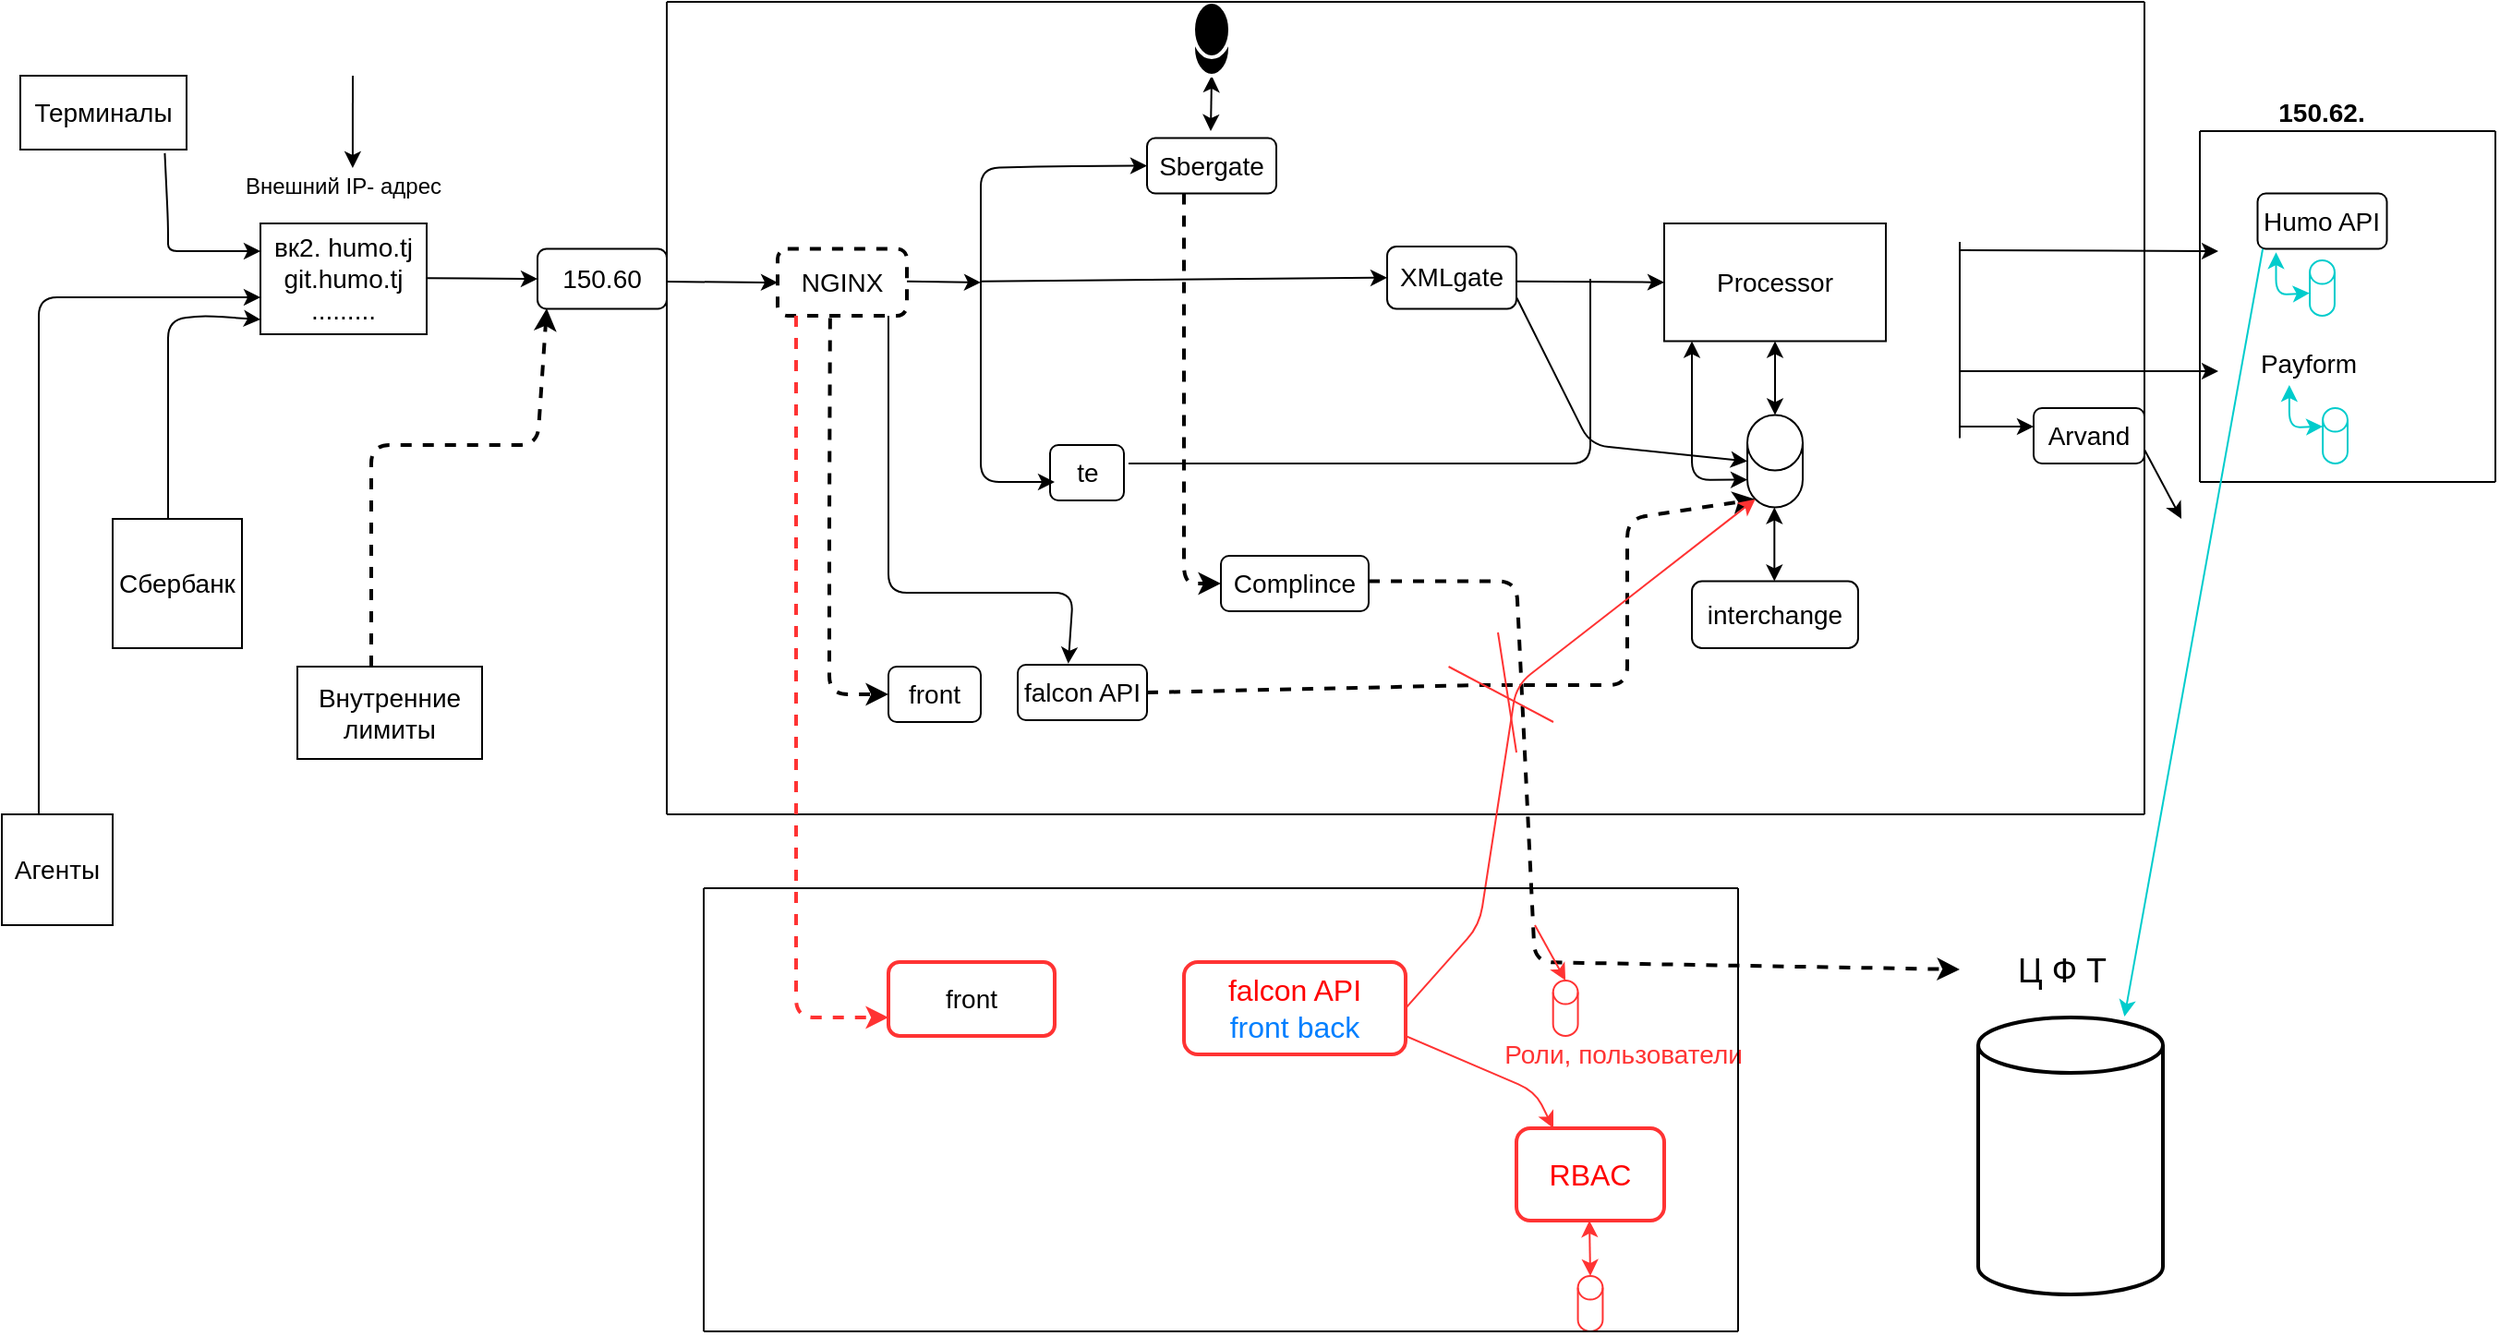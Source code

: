 <mxfile version="13.8.0" type="github"><diagram id="1Uhs0CO4FLEMKlyJFoyR" name="Page-1"><mxGraphModel dx="1550" dy="868" grid="1" gridSize="10" guides="1" tooltips="1" connect="1" arrows="1" fold="1" page="1" pageScale="1" pageWidth="1169" pageHeight="827" math="0" shadow="0"><root><mxCell id="0"/><mxCell id="1" parent="0"/><mxCell id="yOi__Mjs5Q6stTRndf_T-1" value="&lt;font style=&quot;font-size: 14px&quot;&gt;Терминалы&lt;/font&gt;" style="rounded=0;whiteSpace=wrap;html=1;" parent="1" vertex="1"><mxGeometry x="30" y="80" width="90" height="40" as="geometry"/></mxCell><mxCell id="yOi__Mjs5Q6stTRndf_T-3" value="&lt;font style=&quot;font-size: 14px&quot;&gt;вк2. humo.tj&lt;br&gt;git.humo.tj&lt;br&gt;.........&lt;/font&gt;" style="rounded=0;whiteSpace=wrap;html=1;" parent="1" vertex="1"><mxGeometry x="160" y="160" width="90" height="60" as="geometry"/></mxCell><mxCell id="yOi__Mjs5Q6stTRndf_T-4" value="Внешний IP- адрес" style="text;html=1;strokeColor=none;fillColor=none;align=center;verticalAlign=middle;whiteSpace=wrap;rounded=0;" parent="1" vertex="1"><mxGeometry x="150" y="130" width="110" height="20" as="geometry"/></mxCell><mxCell id="yOi__Mjs5Q6stTRndf_T-7" value="" style="endArrow=classic;html=1;entryX=0.545;entryY=0;entryDx=0;entryDy=0;entryPerimeter=0;" parent="1" target="yOi__Mjs5Q6stTRndf_T-4" edge="1"><mxGeometry width="50" height="50" relative="1" as="geometry"><mxPoint x="210" y="80" as="sourcePoint"/><mxPoint x="240" y="60" as="targetPoint"/></mxGeometry></mxCell><mxCell id="yOi__Mjs5Q6stTRndf_T-8" value="&lt;font style=&quot;font-size: 14px&quot;&gt;Сбербанк&lt;/font&gt;" style="whiteSpace=wrap;html=1;aspect=fixed;" parent="1" vertex="1"><mxGeometry x="80" y="320" width="70" height="70" as="geometry"/></mxCell><mxCell id="yOi__Mjs5Q6stTRndf_T-9" value="&lt;font style=&quot;font-size: 14px&quot;&gt;Агенты&lt;/font&gt;" style="whiteSpace=wrap;html=1;aspect=fixed;" parent="1" vertex="1"><mxGeometry x="20" y="480" width="60" height="60" as="geometry"/></mxCell><mxCell id="yOi__Mjs5Q6stTRndf_T-10" value="&lt;font style=&quot;font-size: 14px&quot;&gt;Внутренние лимиты&lt;/font&gt;" style="rounded=0;whiteSpace=wrap;html=1;" parent="1" vertex="1"><mxGeometry x="180" y="400" width="100" height="50" as="geometry"/></mxCell><mxCell id="yOi__Mjs5Q6stTRndf_T-12" value="&lt;font style=&quot;font-size: 14px&quot;&gt;150.60&lt;/font&gt;" style="rounded=1;whiteSpace=wrap;html=1;" parent="1" vertex="1"><mxGeometry x="310" y="173.75" width="70" height="32.5" as="geometry"/></mxCell><mxCell id="yOi__Mjs5Q6stTRndf_T-13" value="" style="endArrow=classic;html=1;entryX=0;entryY=0.25;entryDx=0;entryDy=0;exitX=0.869;exitY=1.049;exitDx=0;exitDy=0;exitPerimeter=0;" parent="1" source="yOi__Mjs5Q6stTRndf_T-1" target="yOi__Mjs5Q6stTRndf_T-3" edge="1"><mxGeometry width="50" height="50" relative="1" as="geometry"><mxPoint x="90" y="120" as="sourcePoint"/><mxPoint x="140" y="70" as="targetPoint"/><Array as="points"><mxPoint x="110" y="160"/><mxPoint x="110" y="175"/><mxPoint x="120" y="175"/></Array></mxGeometry></mxCell><mxCell id="yOi__Mjs5Q6stTRndf_T-14" value="" style="endArrow=classic;html=1;" parent="1" edge="1"><mxGeometry width="50" height="50" relative="1" as="geometry"><mxPoint x="110" y="320" as="sourcePoint"/><mxPoint x="160" y="212" as="targetPoint"/><Array as="points"><mxPoint x="110" y="260"/><mxPoint x="110" y="212"/><mxPoint x="130" y="210"/></Array></mxGeometry></mxCell><mxCell id="yOi__Mjs5Q6stTRndf_T-15" value="" style="endArrow=classic;html=1;exitX=0.333;exitY=0;exitDx=0;exitDy=0;exitPerimeter=0;" parent="1" source="yOi__Mjs5Q6stTRndf_T-9" edge="1"><mxGeometry width="50" height="50" relative="1" as="geometry"><mxPoint x="30" y="480" as="sourcePoint"/><mxPoint x="160" y="200" as="targetPoint"/><Array as="points"><mxPoint x="40" y="320"/><mxPoint x="40" y="200"/></Array></mxGeometry></mxCell><mxCell id="yOi__Mjs5Q6stTRndf_T-16" value="" style="endArrow=classic;html=1;dashed=1;strokeWidth=2;" parent="1" edge="1"><mxGeometry width="50" height="50" relative="1" as="geometry"><mxPoint x="220" y="400" as="sourcePoint"/><mxPoint x="315" y="206" as="targetPoint"/><Array as="points"><mxPoint x="220" y="280"/><mxPoint x="280" y="280"/><mxPoint x="310" y="280"/></Array></mxGeometry></mxCell><mxCell id="yOi__Mjs5Q6stTRndf_T-17" value="" style="endArrow=classic;html=1;entryX=0;entryY=0.5;entryDx=0;entryDy=0;" parent="1" target="yOi__Mjs5Q6stTRndf_T-12" edge="1"><mxGeometry width="50" height="50" relative="1" as="geometry"><mxPoint x="250" y="189.66" as="sourcePoint"/><mxPoint x="290" y="189.66" as="targetPoint"/></mxGeometry></mxCell><mxCell id="yOi__Mjs5Q6stTRndf_T-19" value="&lt;font style=&quot;font-size: 14px&quot;&gt;NGINX&lt;/font&gt;" style="rounded=1;whiteSpace=wrap;html=1;dashed=1;strokeWidth=2;" parent="1" vertex="1"><mxGeometry x="440" y="173.75" width="70" height="36.25" as="geometry"/></mxCell><mxCell id="yOi__Mjs5Q6stTRndf_T-21" value="" style="endArrow=classic;html=1;" parent="1" edge="1"><mxGeometry width="50" height="50" relative="1" as="geometry"><mxPoint x="380" y="191.53" as="sourcePoint"/><mxPoint x="440" y="192" as="targetPoint"/></mxGeometry></mxCell><mxCell id="yOi__Mjs5Q6stTRndf_T-22" value="&lt;font style=&quot;font-size: 14px&quot;&gt;Sbergate&lt;/font&gt;" style="rounded=1;whiteSpace=wrap;html=1;" parent="1" vertex="1"><mxGeometry x="640" y="113.75" width="70" height="30" as="geometry"/></mxCell><mxCell id="yOi__Mjs5Q6stTRndf_T-23" value="&lt;font style=&quot;font-size: 14px&quot;&gt;XMLgate&lt;/font&gt;" style="rounded=1;whiteSpace=wrap;html=1;" parent="1" vertex="1"><mxGeometry x="770" y="172.5" width="70" height="33.75" as="geometry"/></mxCell><mxCell id="yOi__Mjs5Q6stTRndf_T-24" value="&lt;font style=&quot;font-size: 14px&quot;&gt;te&lt;/font&gt;" style="rounded=1;whiteSpace=wrap;html=1;" parent="1" vertex="1"><mxGeometry x="587.5" y="280" width="40" height="30" as="geometry"/></mxCell><mxCell id="yOi__Mjs5Q6stTRndf_T-25" value="&lt;font style=&quot;font-size: 14px&quot;&gt;front&lt;/font&gt;" style="rounded=1;whiteSpace=wrap;html=1;" parent="1" vertex="1"><mxGeometry x="500" y="400" width="50" height="30" as="geometry"/></mxCell><mxCell id="yOi__Mjs5Q6stTRndf_T-26" value="&lt;font style=&quot;font-size: 14px&quot;&gt;falcon API&lt;/font&gt;" style="rounded=1;whiteSpace=wrap;html=1;" parent="1" vertex="1"><mxGeometry x="570" y="399" width="70" height="30" as="geometry"/></mxCell><mxCell id="yOi__Mjs5Q6stTRndf_T-27" value="&lt;font style=&quot;font-size: 14px&quot;&gt;Complince&lt;/font&gt;" style="rounded=1;whiteSpace=wrap;html=1;" parent="1" vertex="1"><mxGeometry x="680" y="340" width="80" height="30" as="geometry"/></mxCell><mxCell id="yOi__Mjs5Q6stTRndf_T-28" value="&lt;font style=&quot;font-size: 14px&quot;&gt;Processor&lt;/font&gt;" style="rounded=0;whiteSpace=wrap;html=1;" parent="1" vertex="1"><mxGeometry x="920" y="160" width="120" height="63.75" as="geometry"/></mxCell><mxCell id="yOi__Mjs5Q6stTRndf_T-29" value="&lt;font style=&quot;font-size: 14px&quot;&gt;interchange&lt;/font&gt;" style="rounded=1;whiteSpace=wrap;html=1;" parent="1" vertex="1"><mxGeometry x="935" y="353.75" width="90" height="36.25" as="geometry"/></mxCell><mxCell id="yOi__Mjs5Q6stTRndf_T-30" value="" style="shape=cylinder3;whiteSpace=wrap;html=1;boundedLbl=1;backgroundOutline=1;size=15;" parent="1" vertex="1"><mxGeometry x="965" y="263.75" width="30" height="50" as="geometry"/></mxCell><mxCell id="yOi__Mjs5Q6stTRndf_T-31" value="" style="endArrow=classic;startArrow=classic;html=1;entryX=0.5;entryY=1;entryDx=0;entryDy=0;exitX=0.5;exitY=0;exitDx=0;exitDy=0;exitPerimeter=0;" parent="1" source="yOi__Mjs5Q6stTRndf_T-30" target="yOi__Mjs5Q6stTRndf_T-28" edge="1"><mxGeometry width="50" height="50" relative="1" as="geometry"><mxPoint x="960" y="273.75" as="sourcePoint"/><mxPoint x="990" y="243.75" as="targetPoint"/></mxGeometry></mxCell><mxCell id="yOi__Mjs5Q6stTRndf_T-32" value="" style="endArrow=classic;startArrow=classic;html=1;entryX=0.5;entryY=1;entryDx=0;entryDy=0;exitX=0.5;exitY=0;exitDx=0;exitDy=0;exitPerimeter=0;" parent="1" edge="1"><mxGeometry width="50" height="50" relative="1" as="geometry"><mxPoint x="979.66" y="353.75" as="sourcePoint"/><mxPoint x="979.66" y="313.75" as="targetPoint"/></mxGeometry></mxCell><mxCell id="yOi__Mjs5Q6stTRndf_T-33" value="" style="endArrow=none;html=1;" parent="1" edge="1"><mxGeometry width="50" height="50" relative="1" as="geometry"><mxPoint x="1080" y="276.25" as="sourcePoint"/><mxPoint x="1080" y="170" as="targetPoint"/></mxGeometry></mxCell><mxCell id="yOi__Mjs5Q6stTRndf_T-34" value="" style="endArrow=classic;html=1;" parent="1" edge="1"><mxGeometry width="50" height="50" relative="1" as="geometry"><mxPoint x="1080" y="270" as="sourcePoint"/><mxPoint x="1120" y="270" as="targetPoint"/></mxGeometry></mxCell><mxCell id="yOi__Mjs5Q6stTRndf_T-35" value="&lt;font style=&quot;font-size: 14px&quot;&gt;Arvand&lt;/font&gt;" style="rounded=1;whiteSpace=wrap;html=1;" parent="1" vertex="1"><mxGeometry x="1120" y="260" width="60" height="30" as="geometry"/></mxCell><mxCell id="yOi__Mjs5Q6stTRndf_T-37" value="" style="endArrow=classic;html=1;exitX=1;exitY=0.75;exitDx=0;exitDy=0;" parent="1" source="yOi__Mjs5Q6stTRndf_T-35" edge="1"><mxGeometry width="50" height="50" relative="1" as="geometry"><mxPoint x="1180" y="290" as="sourcePoint"/><mxPoint x="1200" y="320" as="targetPoint"/></mxGeometry></mxCell><mxCell id="yOi__Mjs5Q6stTRndf_T-41" value="&lt;font style=&quot;font-size: 14px&quot;&gt;Humo API&lt;/font&gt;" style="rounded=1;whiteSpace=wrap;html=1;" parent="1" vertex="1"><mxGeometry x="1241.25" y="143.75" width="70" height="30" as="geometry"/></mxCell><mxCell id="yOi__Mjs5Q6stTRndf_T-45" value="" style="endArrow=classic;startArrow=classic;html=1;exitX=0;exitY=0.5;exitDx=0;exitDy=0;exitPerimeter=0;strokeColor=#00CCCC;" parent="1" edge="1"><mxGeometry width="50" height="50" relative="1" as="geometry"><mxPoint x="1269.38" y="197.81" as="sourcePoint"/><mxPoint x="1251.25" y="175.62" as="targetPoint"/><Array as="points"><mxPoint x="1251.25" y="198.62"/></Array></mxGeometry></mxCell><mxCell id="yOi__Mjs5Q6stTRndf_T-46" value="&lt;font style=&quot;font-size: 14px&quot;&gt;Payform&lt;/font&gt;" style="text;html=1;strokeColor=none;fillColor=none;align=center;verticalAlign=middle;whiteSpace=wrap;rounded=0;" parent="1" vertex="1"><mxGeometry x="1230.0" y="223.75" width="78.12" height="25" as="geometry"/></mxCell><mxCell id="yOi__Mjs5Q6stTRndf_T-47" value="" style="shape=cylinder3;whiteSpace=wrap;html=1;boundedLbl=1;backgroundOutline=1;size=6.4;strokeColor=#00CCCC;" parent="1" vertex="1"><mxGeometry x="1276.56" y="260" width="13.44" height="30" as="geometry"/></mxCell><mxCell id="yOi__Mjs5Q6stTRndf_T-48" value="" style="endArrow=classic;startArrow=classic;html=1;exitX=0;exitY=0.5;exitDx=0;exitDy=0;exitPerimeter=0;strokeColor=#00CCCC;" parent="1" edge="1"><mxGeometry width="50" height="50" relative="1" as="geometry"><mxPoint x="1276.56" y="270" as="sourcePoint"/><mxPoint x="1258.43" y="247.5" as="targetPoint"/><Array as="points"><mxPoint x="1258.43" y="270.5"/></Array></mxGeometry></mxCell><mxCell id="yOi__Mjs5Q6stTRndf_T-49" value="" style="endArrow=classic;html=1;" parent="1" edge="1"><mxGeometry width="50" height="50" relative="1" as="geometry"><mxPoint x="1080" y="240" as="sourcePoint"/><mxPoint x="1220" y="240" as="targetPoint"/></mxGeometry></mxCell><mxCell id="yOi__Mjs5Q6stTRndf_T-50" value="" style="endArrow=classic;html=1;" parent="1" edge="1"><mxGeometry width="50" height="50" relative="1" as="geometry"><mxPoint x="1080" y="174.5" as="sourcePoint"/><mxPoint x="1220" y="175" as="targetPoint"/></mxGeometry></mxCell><mxCell id="yOi__Mjs5Q6stTRndf_T-52" value="" style="endArrow=none;html=1;" parent="1" edge="1"><mxGeometry width="50" height="50" relative="1" as="geometry"><mxPoint x="1210" y="300" as="sourcePoint"/><mxPoint x="1210" y="110" as="targetPoint"/></mxGeometry></mxCell><mxCell id="yOi__Mjs5Q6stTRndf_T-56" value="" style="shape=cylinder3;whiteSpace=wrap;html=1;boundedLbl=1;backgroundOutline=1;size=6.4;strokeColor=#00CCCC;" parent="1" vertex="1"><mxGeometry x="1269.53" y="180" width="13.44" height="30" as="geometry"/></mxCell><mxCell id="yOi__Mjs5Q6stTRndf_T-57" value="" style="endArrow=none;html=1;" parent="1" edge="1"><mxGeometry width="50" height="50" relative="1" as="geometry"><mxPoint x="1370" y="300" as="sourcePoint"/><mxPoint x="1210" y="300" as="targetPoint"/></mxGeometry></mxCell><mxCell id="yOi__Mjs5Q6stTRndf_T-58" value="" style="endArrow=none;html=1;" parent="1" edge="1"><mxGeometry width="50" height="50" relative="1" as="geometry"><mxPoint x="1370" y="110" as="sourcePoint"/><mxPoint x="1210" y="110" as="targetPoint"/></mxGeometry></mxCell><mxCell id="yOi__Mjs5Q6stTRndf_T-59" value="" style="endArrow=none;html=1;" parent="1" edge="1"><mxGeometry width="50" height="50" relative="1" as="geometry"><mxPoint x="1370" y="110" as="sourcePoint"/><mxPoint x="1370" y="300" as="targetPoint"/></mxGeometry></mxCell><mxCell id="yOi__Mjs5Q6stTRndf_T-60" value="&lt;b&gt;&lt;font style=&quot;font-size: 14px&quot;&gt;150.62.&lt;/font&gt;&lt;/b&gt;" style="text;html=1;strokeColor=none;fillColor=none;align=center;verticalAlign=middle;whiteSpace=wrap;rounded=0;" parent="1" vertex="1"><mxGeometry x="1231.25" y="90" width="90" height="20" as="geometry"/></mxCell><mxCell id="yOi__Mjs5Q6stTRndf_T-62" value="" style="endArrow=classic;html=1;" parent="1" edge="1"><mxGeometry width="50" height="50" relative="1" as="geometry"><mxPoint x="510" y="191.38" as="sourcePoint"/><mxPoint x="550" y="192" as="targetPoint"/></mxGeometry></mxCell><mxCell id="yOi__Mjs5Q6stTRndf_T-63" value="" style="endArrow=classic;startArrow=classic;html=1;entryX=0;entryY=0.5;entryDx=0;entryDy=0;" parent="1" target="yOi__Mjs5Q6stTRndf_T-22" edge="1"><mxGeometry width="50" height="50" relative="1" as="geometry"><mxPoint x="590" y="300" as="sourcePoint"/><mxPoint x="640" y="160" as="targetPoint"/><Array as="points"><mxPoint x="550" y="300"/><mxPoint x="550" y="270"/><mxPoint x="550" y="230"/><mxPoint x="550" y="130"/><mxPoint x="590" y="129"/></Array></mxGeometry></mxCell><mxCell id="yOi__Mjs5Q6stTRndf_T-64" value="" style="endArrow=classic;html=1;entryX=0;entryY=0.5;entryDx=0;entryDy=0;" parent="1" target="yOi__Mjs5Q6stTRndf_T-23" edge="1"><mxGeometry width="50" height="50" relative="1" as="geometry"><mxPoint x="550" y="191.38" as="sourcePoint"/><mxPoint x="690" y="191.88" as="targetPoint"/></mxGeometry></mxCell><mxCell id="yOi__Mjs5Q6stTRndf_T-65" value="" style="endArrow=classic;html=1;entryX=0;entryY=0.5;entryDx=0;entryDy=0;" parent="1" target="yOi__Mjs5Q6stTRndf_T-28" edge="1"><mxGeometry width="50" height="50" relative="1" as="geometry"><mxPoint x="840" y="191.38" as="sourcePoint"/><mxPoint x="880" y="192" as="targetPoint"/></mxGeometry></mxCell><mxCell id="yOi__Mjs5Q6stTRndf_T-66" value="" style="endArrow=none;html=1;" parent="1" edge="1"><mxGeometry width="50" height="50" relative="1" as="geometry"><mxPoint x="630" y="290" as="sourcePoint"/><mxPoint x="880" y="190" as="targetPoint"/><Array as="points"><mxPoint x="770" y="290"/><mxPoint x="880" y="290"/></Array></mxGeometry></mxCell><mxCell id="yOi__Mjs5Q6stTRndf_T-69" value="" style="endArrow=classic;html=1;entryX=0;entryY=0.5;entryDx=0;entryDy=0;dashed=1;strokeWidth=2;" parent="1" target="yOi__Mjs5Q6stTRndf_T-27" edge="1"><mxGeometry width="50" height="50" relative="1" as="geometry"><mxPoint x="660" y="143.75" as="sourcePoint"/><mxPoint x="710" y="93.75" as="targetPoint"/><Array as="points"><mxPoint x="660" y="250"/><mxPoint x="660" y="310"/><mxPoint x="660" y="355"/></Array></mxGeometry></mxCell><mxCell id="yOi__Mjs5Q6stTRndf_T-72" value="" style="endArrow=classic;startArrow=classic;html=1;strokeWidth=1;exitX=0;exitY=1;exitDx=0;exitDy=-15;exitPerimeter=0;" parent="1" source="yOi__Mjs5Q6stTRndf_T-30" edge="1"><mxGeometry width="50" height="50" relative="1" as="geometry"><mxPoint x="920" y="370" as="sourcePoint"/><mxPoint x="935" y="223.75" as="targetPoint"/><Array as="points"><mxPoint x="935" y="299"/></Array></mxGeometry></mxCell><mxCell id="yOi__Mjs5Q6stTRndf_T-73" value="" style="endArrow=classic;html=1;strokeWidth=1;entryX=0;entryY=0.5;entryDx=0;entryDy=0;entryPerimeter=0;" parent="1" target="yOi__Mjs5Q6stTRndf_T-30" edge="1"><mxGeometry width="50" height="50" relative="1" as="geometry"><mxPoint x="840" y="200" as="sourcePoint"/><mxPoint x="890" y="150" as="targetPoint"/><Array as="points"><mxPoint x="880" y="280"/></Array></mxGeometry></mxCell><mxCell id="yOi__Mjs5Q6stTRndf_T-74" value="" style="endArrow=classic;html=1;strokeWidth=2;entryX=0.145;entryY=1;entryDx=0;entryDy=-4.35;entryPerimeter=0;exitX=1;exitY=0.5;exitDx=0;exitDy=0;dashed=1;" parent="1" source="yOi__Mjs5Q6stTRndf_T-26" target="yOi__Mjs5Q6stTRndf_T-30" edge="1"><mxGeometry width="50" height="50" relative="1" as="geometry"><mxPoint x="640" y="420" as="sourcePoint"/><mxPoint x="690" y="370" as="targetPoint"/><Array as="points"><mxPoint x="820" y="410"/><mxPoint x="900" y="410"/><mxPoint x="900" y="320"/></Array></mxGeometry></mxCell><mxCell id="yOi__Mjs5Q6stTRndf_T-76" value="" style="endArrow=classic;startArrow=classic;html=1;exitX=0.5;exitY=0;exitDx=0;exitDy=0;exitPerimeter=0;" parent="1" edge="1"><mxGeometry width="50" height="50" relative="1" as="geometry"><mxPoint x="674.5" y="110" as="sourcePoint"/><mxPoint x="675" y="80" as="targetPoint"/></mxGeometry></mxCell><mxCell id="yOi__Mjs5Q6stTRndf_T-77" value="" style="shape=cylinder3;whiteSpace=wrap;html=1;boundedLbl=1;backgroundOutline=1;size=15;strokeWidth=2;fillColor=#000000;strokeColor=#FFFFFF;" parent="1" vertex="1"><mxGeometry x="665" y="40" width="20" height="40" as="geometry"/></mxCell><mxCell id="yOi__Mjs5Q6stTRndf_T-78" value="" style="endArrow=none;html=1;strokeWidth=1;" parent="1" edge="1"><mxGeometry width="50" height="50" relative="1" as="geometry"><mxPoint x="380" y="40" as="sourcePoint"/><mxPoint x="1180" y="40" as="targetPoint"/></mxGeometry></mxCell><mxCell id="yOi__Mjs5Q6stTRndf_T-79" value="" style="endArrow=none;html=1;strokeWidth=1;" parent="1" edge="1"><mxGeometry width="50" height="50" relative="1" as="geometry"><mxPoint x="380" y="480" as="sourcePoint"/><mxPoint x="1180" y="480" as="targetPoint"/></mxGeometry></mxCell><mxCell id="yOi__Mjs5Q6stTRndf_T-80" value="" style="endArrow=none;html=1;strokeWidth=1;" parent="1" edge="1"><mxGeometry width="50" height="50" relative="1" as="geometry"><mxPoint x="380" y="480" as="sourcePoint"/><mxPoint x="380" y="40" as="targetPoint"/></mxGeometry></mxCell><mxCell id="yOi__Mjs5Q6stTRndf_T-82" value="" style="endArrow=none;html=1;strokeWidth=1;" parent="1" edge="1"><mxGeometry width="50" height="50" relative="1" as="geometry"><mxPoint x="1180" y="480" as="sourcePoint"/><mxPoint x="1180" y="40" as="targetPoint"/></mxGeometry></mxCell><mxCell id="yOi__Mjs5Q6stTRndf_T-84" value="" style="endArrow=classic;html=1;strokeWidth=1;entryX=0.391;entryY=-0.02;entryDx=0;entryDy=0;entryPerimeter=0;exitX=0.857;exitY=1;exitDx=0;exitDy=0;exitPerimeter=0;" parent="1" source="yOi__Mjs5Q6stTRndf_T-19" target="yOi__Mjs5Q6stTRndf_T-26" edge="1"><mxGeometry width="50" height="50" relative="1" as="geometry"><mxPoint x="480" y="210" as="sourcePoint"/><mxPoint x="530" y="160" as="targetPoint"/><Array as="points"><mxPoint x="500" y="360"/><mxPoint x="550" y="360"/><mxPoint x="600" y="360"/></Array></mxGeometry></mxCell><mxCell id="yOi__Mjs5Q6stTRndf_T-85" value="" style="endArrow=classic;html=1;strokeWidth=2;exitX=0.406;exitY=1.033;exitDx=0;exitDy=0;exitPerimeter=0;entryX=0;entryY=0.5;entryDx=0;entryDy=0;dashed=1;" parent="1" source="yOi__Mjs5Q6stTRndf_T-19" target="yOi__Mjs5Q6stTRndf_T-25" edge="1"><mxGeometry width="50" height="50" relative="1" as="geometry"><mxPoint x="460" y="210" as="sourcePoint"/><mxPoint x="470" y="410" as="targetPoint"/><Array as="points"><mxPoint x="468" y="320"/><mxPoint x="468" y="415"/></Array></mxGeometry></mxCell><mxCell id="yOi__Mjs5Q6stTRndf_T-86" value="&lt;font style=&quot;font-size: 14px&quot;&gt;front&lt;/font&gt;" style="rounded=1;whiteSpace=wrap;html=1;strokeWidth=2;gradientColor=none;fillColor=#FFFFFF;strokeColor=#FF3333;" parent="1" vertex="1"><mxGeometry x="500" y="560" width="90" height="40" as="geometry"/></mxCell><mxCell id="yOi__Mjs5Q6stTRndf_T-87" value="&lt;span style=&quot;font-size: 16px&quot;&gt;&lt;font color=&quot;#ff0000&quot;&gt;falcon API&lt;/font&gt;&lt;br&gt;&lt;font color=&quot;#007fff&quot;&gt;front back&lt;/font&gt;&lt;br&gt;&lt;/span&gt;" style="rounded=1;whiteSpace=wrap;html=1;strokeColor=#FF3333;strokeWidth=2;fillColor=#FFFFFF;gradientColor=none;" parent="1" vertex="1"><mxGeometry x="660" y="560" width="120" height="50" as="geometry"/></mxCell><mxCell id="yOi__Mjs5Q6stTRndf_T-88" value="&lt;font style=&quot;font-size: 16px&quot; color=&quot;#ff0000&quot;&gt;RBAC&lt;/font&gt;" style="rounded=1;whiteSpace=wrap;html=1;strokeWidth=2;fillColor=#FFFFFF;gradientColor=none;strokeColor=#FF3333;" parent="1" vertex="1"><mxGeometry x="840" y="650" width="80" height="50" as="geometry"/></mxCell><mxCell id="yOi__Mjs5Q6stTRndf_T-91" value="" style="shape=cylinder3;whiteSpace=wrap;html=1;boundedLbl=1;backgroundOutline=1;size=6.4;strokeColor=#FF3333;" parent="1" vertex="1"><mxGeometry x="873.28" y="730" width="13.44" height="30" as="geometry"/></mxCell><mxCell id="yOi__Mjs5Q6stTRndf_T-94" value="" style="endArrow=classic;startArrow=classic;html=1;entryX=0.5;entryY=1;entryDx=0;entryDy=0;strokeColor=#FF3333;" parent="1" edge="1"><mxGeometry width="50" height="50" relative="1" as="geometry"><mxPoint x="880" y="730" as="sourcePoint"/><mxPoint x="879.5" y="700" as="targetPoint"/></mxGeometry></mxCell><mxCell id="yOi__Mjs5Q6stTRndf_T-95" value="" style="endArrow=classic;html=1;dashed=1;strokeWidth=2;" parent="1" edge="1"><mxGeometry width="50" height="50" relative="1" as="geometry"><mxPoint x="760" y="353.75" as="sourcePoint"/><mxPoint x="1080" y="564" as="targetPoint"/><Array as="points"><mxPoint x="840" y="353.75"/><mxPoint x="850" y="560"/></Array></mxGeometry></mxCell><mxCell id="yOi__Mjs5Q6stTRndf_T-96" value="" style="shape=cylinder3;whiteSpace=wrap;html=1;boundedLbl=1;backgroundOutline=1;size=6.4;strokeColor=#FF3333;" parent="1" vertex="1"><mxGeometry x="859.84" y="570" width="13.44" height="30" as="geometry"/></mxCell><mxCell id="yOi__Mjs5Q6stTRndf_T-97" value="&lt;span style=&quot;font-size: 14px&quot;&gt;&lt;font color=&quot;#ff3333&quot;&gt;Роли, пользователи&amp;nbsp;&lt;/font&gt;&lt;/span&gt;" style="text;html=1;strokeColor=none;fillColor=none;align=center;verticalAlign=middle;whiteSpace=wrap;rounded=0;" parent="1" vertex="1"><mxGeometry x="830" y="600" width="140" height="20" as="geometry"/></mxCell><mxCell id="yOi__Mjs5Q6stTRndf_T-99" value="" style="endArrow=classic;html=1;strokeWidth=1;entryX=0.5;entryY=0;entryDx=0;entryDy=0;entryPerimeter=0;strokeColor=#FF3333;" parent="1" target="yOi__Mjs5Q6stTRndf_T-96" edge="1"><mxGeometry width="50" height="50" relative="1" as="geometry"><mxPoint x="850" y="540" as="sourcePoint"/><mxPoint x="866.06" y="560" as="targetPoint"/></mxGeometry></mxCell><mxCell id="yOi__Mjs5Q6stTRndf_T-102" value="" style="shape=cylinder3;whiteSpace=wrap;html=1;boundedLbl=1;backgroundOutline=1;size=15;strokeWidth=2;fillColor=#FFFFFF;gradientColor=none;" parent="1" vertex="1"><mxGeometry x="1090" y="590" width="100" height="150" as="geometry"/></mxCell><mxCell id="yOi__Mjs5Q6stTRndf_T-103" value="&lt;font style=&quot;font-size: 18px&quot;&gt;Ц Ф Т&lt;/font&gt;" style="text;html=1;strokeColor=none;fillColor=none;align=center;verticalAlign=middle;whiteSpace=wrap;rounded=0;" parent="1" vertex="1"><mxGeometry x="1090" y="540" width="91.25" height="50" as="geometry"/></mxCell><mxCell id="yOi__Mjs5Q6stTRndf_T-104" value="" style="endArrow=classic;html=1;strokeColor=#00CCCC;strokeWidth=1;entryX=0.792;entryY=-0.003;entryDx=0;entryDy=0;entryPerimeter=0;" parent="1" target="yOi__Mjs5Q6stTRndf_T-102" edge="1"><mxGeometry width="50" height="50" relative="1" as="geometry"><mxPoint x="1244.06" y="173.75" as="sourcePoint"/><mxPoint x="1294.06" y="123.75" as="targetPoint"/></mxGeometry></mxCell><mxCell id="yOi__Mjs5Q6stTRndf_T-105" value="" style="endArrow=classic;html=1;strokeWidth=1;entryX=0.25;entryY=0;entryDx=0;entryDy=0;strokeColor=#FF3333;" parent="1" target="yOi__Mjs5Q6stTRndf_T-88" edge="1"><mxGeometry width="50" height="50" relative="1" as="geometry"><mxPoint x="780" y="600" as="sourcePoint"/><mxPoint x="830" y="550" as="targetPoint"/><Array as="points"><mxPoint x="850" y="630"/></Array></mxGeometry></mxCell><mxCell id="yOi__Mjs5Q6stTRndf_T-106" value="" style="endArrow=classic;html=1;strokeColor=#FF3333;strokeWidth=1;entryX=0.145;entryY=1;entryDx=0;entryDy=-4.35;entryPerimeter=0;" parent="1" target="yOi__Mjs5Q6stTRndf_T-30" edge="1"><mxGeometry width="50" height="50" relative="1" as="geometry"><mxPoint x="780" y="585" as="sourcePoint"/><mxPoint x="830" y="535" as="targetPoint"/><Array as="points"><mxPoint x="820" y="540"/><mxPoint x="840" y="410"/></Array></mxGeometry></mxCell><mxCell id="yOi__Mjs5Q6stTRndf_T-107" value="" style="endArrow=none;html=1;strokeColor=#FF3333;strokeWidth=1;" parent="1" edge="1"><mxGeometry width="50" height="50" relative="1" as="geometry"><mxPoint x="803.28" y="400" as="sourcePoint"/><mxPoint x="860" y="430" as="targetPoint"/></mxGeometry></mxCell><mxCell id="yOi__Mjs5Q6stTRndf_T-108" value="" style="endArrow=none;html=1;strokeColor=#FF3333;strokeWidth=1;" parent="1" edge="1"><mxGeometry width="50" height="50" relative="1" as="geometry"><mxPoint x="830" y="381.5" as="sourcePoint"/><mxPoint x="840" y="446.5" as="targetPoint"/></mxGeometry></mxCell><mxCell id="yOi__Mjs5Q6stTRndf_T-109" value="" style="endArrow=classic;html=1;strokeColor=#FF3333;strokeWidth=2;entryX=0;entryY=0.75;entryDx=0;entryDy=0;dashed=1;" parent="1" target="yOi__Mjs5Q6stTRndf_T-86" edge="1"><mxGeometry width="50" height="50" relative="1" as="geometry"><mxPoint x="450" y="210" as="sourcePoint"/><mxPoint x="500" y="160" as="targetPoint"/><Array as="points"><mxPoint x="450" y="410"/><mxPoint x="450" y="590"/></Array></mxGeometry></mxCell><mxCell id="yOi__Mjs5Q6stTRndf_T-110" value="" style="endArrow=none;html=1;strokeWidth=1;" parent="1" edge="1"><mxGeometry width="50" height="50" relative="1" as="geometry"><mxPoint x="400" y="520" as="sourcePoint"/><mxPoint x="960" y="520" as="targetPoint"/></mxGeometry></mxCell><mxCell id="yOi__Mjs5Q6stTRndf_T-111" value="" style="endArrow=none;html=1;strokeWidth=1;" parent="1" edge="1"><mxGeometry width="50" height="50" relative="1" as="geometry"><mxPoint x="400" y="760" as="sourcePoint"/><mxPoint x="960" y="760" as="targetPoint"/></mxGeometry></mxCell><mxCell id="yOi__Mjs5Q6stTRndf_T-112" value="" style="endArrow=none;html=1;strokeColor=#000000;strokeWidth=1;" parent="1" edge="1"><mxGeometry width="50" height="50" relative="1" as="geometry"><mxPoint x="400" y="760" as="sourcePoint"/><mxPoint x="400" y="520" as="targetPoint"/></mxGeometry></mxCell><mxCell id="yOi__Mjs5Q6stTRndf_T-113" value="" style="endArrow=none;html=1;strokeColor=#000000;strokeWidth=1;" parent="1" edge="1"><mxGeometry width="50" height="50" relative="1" as="geometry"><mxPoint x="960" y="760" as="sourcePoint"/><mxPoint x="960" y="520" as="targetPoint"/></mxGeometry></mxCell></root></mxGraphModel></diagram></mxfile>